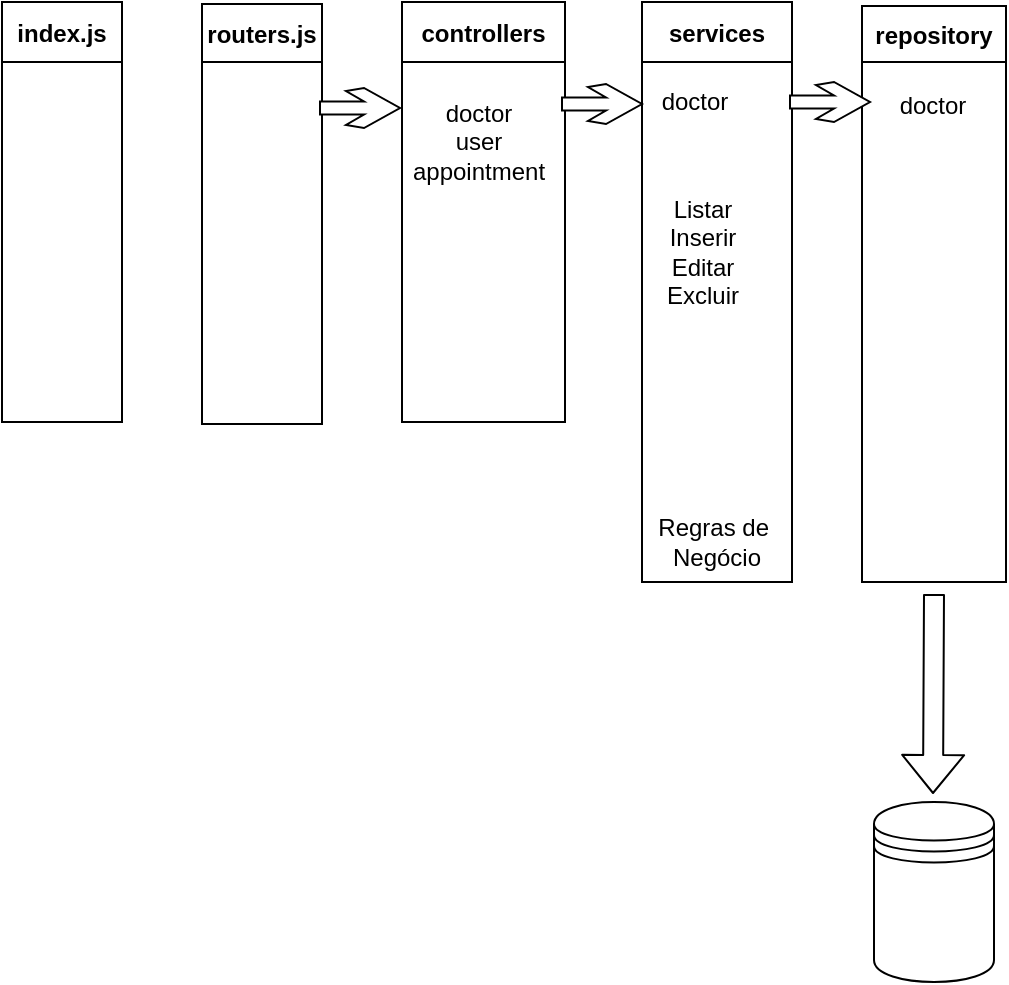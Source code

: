 <mxfile>
    <diagram id="yuJrTvzA3viMhPaGGEgy" name="Page-1">
        <mxGraphModel dx="524" dy="604" grid="1" gridSize="10" guides="1" tooltips="1" connect="1" arrows="1" fold="1" page="1" pageScale="1" pageWidth="850" pageHeight="1100" background="none" math="0" shadow="0">
            <root>
                <mxCell id="0"/>
                <mxCell id="1" parent="0"/>
                <mxCell id="2" value="&#10;controllers&#10;" style="swimlane;startSize=30;" parent="1" vertex="1">
                    <mxGeometry x="254" y="464" width="81.5" height="210" as="geometry"/>
                </mxCell>
                <mxCell id="7" value="doctor&lt;br&gt;user&lt;br&gt;appointment" style="text;html=1;align=center;verticalAlign=middle;resizable=0;points=[];autosize=1;strokeColor=none;fillColor=none;" parent="2" vertex="1">
                    <mxGeometry x="-7.5" y="40" width="90" height="60" as="geometry"/>
                </mxCell>
                <mxCell id="3" value="&#10;index.js&#10;" style="swimlane;startSize=30;" parent="1" vertex="1">
                    <mxGeometry x="54" y="464" width="60" height="210" as="geometry"/>
                </mxCell>
                <mxCell id="4" value="routers.js" style="swimlane;startSize=29;" parent="1" vertex="1">
                    <mxGeometry x="154" y="465" width="60" height="210" as="geometry"/>
                </mxCell>
                <mxCell id="5" value="&#10;services&#10;" style="swimlane;startSize=30;" parent="1" vertex="1">
                    <mxGeometry x="374" y="464" width="75" height="290" as="geometry">
                        <mxRectangle x="263" y="50" width="100" height="30" as="alternateBounds"/>
                    </mxGeometry>
                </mxCell>
                <mxCell id="13" value="Listar&lt;br&gt;Inserir&lt;br&gt;Editar&lt;br&gt;Excluir&lt;br&gt;" style="text;html=1;align=center;verticalAlign=middle;resizable=0;points=[];autosize=1;strokeColor=none;fillColor=none;" parent="5" vertex="1">
                    <mxGeometry y="90" width="60" height="70" as="geometry"/>
                </mxCell>
                <mxCell id="14" value="Regras de&amp;nbsp;&lt;br&gt;Negócio" style="text;html=1;align=center;verticalAlign=middle;resizable=0;points=[];autosize=1;strokeColor=none;fillColor=none;" parent="5" vertex="1">
                    <mxGeometry x="-3" y="250" width="80" height="40" as="geometry"/>
                </mxCell>
                <mxCell id="8" value="doctor" style="text;html=1;align=center;verticalAlign=middle;resizable=0;points=[];autosize=1;strokeColor=none;fillColor=none;" parent="1" vertex="1">
                    <mxGeometry x="370" y="499" width="60" height="30" as="geometry"/>
                </mxCell>
                <mxCell id="9" value="repository" style="swimlane;startSize=28;" parent="1" vertex="1">
                    <mxGeometry x="484" y="466" width="72" height="288" as="geometry">
                        <mxRectangle x="263" y="50" width="100" height="30" as="alternateBounds"/>
                    </mxGeometry>
                </mxCell>
                <mxCell id="10" value="doctor" style="text;html=1;align=center;verticalAlign=middle;resizable=0;points=[];autosize=1;strokeColor=none;fillColor=none;" parent="1" vertex="1">
                    <mxGeometry x="489" y="501" width="60" height="30" as="geometry"/>
                </mxCell>
                <mxCell id="11" value="" style="shape=datastore;whiteSpace=wrap;html=1;" parent="1" vertex="1">
                    <mxGeometry x="490" y="864" width="60" height="90" as="geometry"/>
                </mxCell>
                <mxCell id="12" value="" style="shape=flexArrow;endArrow=classic;html=1;" parent="1" edge="1">
                    <mxGeometry width="50" height="50" relative="1" as="geometry">
                        <mxPoint x="520" y="760" as="sourcePoint"/>
                        <mxPoint x="519.5" y="860" as="targetPoint"/>
                    </mxGeometry>
                </mxCell>
                <mxCell id="16" value="" style="html=1;shadow=0;dashed=0;align=center;verticalAlign=middle;shape=mxgraph.arrows2.sharpArrow2;dy1=0.67;dx1=18;dx2=18;dy3=0.15;dx3=27;notch=0;" vertex="1" parent="1">
                    <mxGeometry x="448" y="504" width="40" height="20" as="geometry"/>
                </mxCell>
                <mxCell id="17" value="" style="html=1;shadow=0;dashed=0;align=center;verticalAlign=middle;shape=mxgraph.arrows2.sharpArrow2;dy1=0.67;dx1=18;dx2=18;dy3=0.15;dx3=27;notch=0;" vertex="1" parent="1">
                    <mxGeometry x="334" y="505" width="40" height="20" as="geometry"/>
                </mxCell>
                <mxCell id="18" value="" style="html=1;shadow=0;dashed=0;align=center;verticalAlign=middle;shape=mxgraph.arrows2.sharpArrow2;dy1=0.67;dx1=18;dx2=18;dy3=0.15;dx3=27;notch=0;" vertex="1" parent="1">
                    <mxGeometry x="213" y="507" width="40" height="20" as="geometry"/>
                </mxCell>
            </root>
        </mxGraphModel>
    </diagram>
</mxfile>